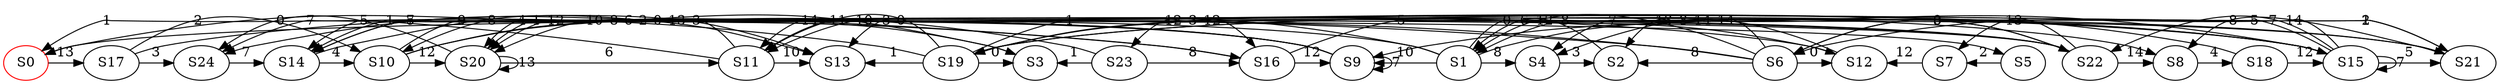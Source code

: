 // graph_prop
digraph {
	node [fixed_size=True width=.0005]
	S0 [label=S0 color=red]
	S0 -> S17 [label=13 constraint=false]
	S1 [label=S1]
	S1 -> S20 [label=10 constraint=false]
	S1 -> S4 [label=8 constraint=false]
	S1 -> S8 [label=14 constraint=false]
	S1 -> S9 [label=10 constraint=false]
	S1 -> S11 [label=10 constraint=false]
	S1 -> S12 [label=0 constraint=false]
	S2 [label=S2]
	S2 -> S1 [label=6 constraint=false]
	S3 [label=S3]
	S3 -> S24 [label=0 constraint=false]
	S4 [label=S4]
	S4 -> S2 [label=3 constraint=false]
	S5 [label=S5]
	S5 -> S7 [label=2 constraint=false]
	S6 [label=S6]
	S6 -> S12 [label=0 constraint=false]
	S6 -> S9 [label=14 constraint=false]
	S6 -> S2 [label=8 constraint=false]
	S6 -> S23 [label=12 constraint=false]
	S6 -> S22 [label=0 constraint=false]
	S6 -> S20 [label=1 constraint=false]
	S6 -> S1 [label=12 constraint=false]
	S7 [label=S7]
	S7 -> S12 [label=12 constraint=false]
	S8 [label=S8]
	S8 -> S18 [label=4 constraint=false]
	S9 [label=S9]
	S9 -> S14 [label=7 constraint=false]
	S9 -> S14 [label=5 constraint=false]
	S9 -> S20 [label=4 constraint=false]
	S9 -> S9 [label=7 constraint=false]
	S10 [label=S10]
	S10 -> S5 [label=9 constraint=false]
	S10 -> S3 [label=6 constraint=false]
	S10 -> S16 [label=8 constraint=false]
	S10 -> S20 [label=12 constraint=false]
	S11 [label=S11]
	S11 -> S13 [label=10 constraint=false]
	S11 -> S14 [label=5 constraint=false]
	S11 -> S0 [label=3 constraint=false]
	S12 [label=S12]
	S12 -> S19 [label=3 constraint=false]
	S12 -> S4 [label=8 constraint=false]
	S13 [label=S13]
	S14 [label=S14]
	S14 -> S10 [label=4 constraint=false]
	S14 -> S13 [label=2 constraint=false]
	S15 [label=S15]
	S15 -> S22 [label=7 constraint=false]
	S15 -> S21 [label=5 constraint=false]
	S15 -> S0 [label=5 constraint=false]
	S15 -> S4 [label=7 constraint=false]
	S15 -> S13 [label=3 constraint=false]
	S15 -> S11 [label=11 constraint=false]
	S15 -> S6 [label=14 constraint=false]
	S15 -> S15 [label=7 constraint=false]
	S16 [label=S16]
	S16 -> S9 [label=12 constraint=false]
	S16 -> S21 [label=5 constraint=false]
	S16 -> S24 [label=7 constraint=false]
	S17 [label=S17]
	S17 -> S10 [label=2 constraint=false]
	S17 -> S24 [label=3 constraint=false]
	S17 -> S13 [label=13 constraint=false]
	S18 [label=S18]
	S18 -> S2 [label=13 constraint=false]
	S18 -> S15 [label=12 constraint=false]
	S19 [label=S19]
	S19 -> S3 [label=0 constraint=false]
	S19 -> S16 [label=12 constraint=false]
	S19 -> S0 [label=1 constraint=false]
	S19 -> S11 [label=0 constraint=false]
	S19 -> S13 [label=1 constraint=false]
	S19 -> S21 [label=2 constraint=false]
	S19 -> S15 [label=1 constraint=false]
	S20 [label=S20]
	S20 -> S24 [label=0 constraint=false]
	S20 -> S11 [label=6 constraint=false]
	S20 -> S20 [label=13 constraint=false]
	S21 [label=S21]
	S21 -> S1 [label=8 constraint=false]
	S21 -> S8 [label=8 constraint=false]
	S21 -> S19 [label=1 constraint=false]
	S22 [label=S22]
	S22 -> S7 [label=13 constraint=false]
	S22 -> S8 [label=14 constraint=false]
	S22 -> S6 [label=3 constraint=false]
	S22 -> S11 [label=14 constraint=false]
	S22 -> S20 [label=12 constraint=false]
	S22 -> S14 [label=1 constraint=false]
	S23 [label=S23]
	S23 -> S16 [label=8 constraint=false]
	S23 -> S10 [label=8 constraint=false]
	S23 -> S3 [label=1 constraint=false]
	S24 [label=S24]
	S24 -> S14 [label=7 constraint=false]
}
